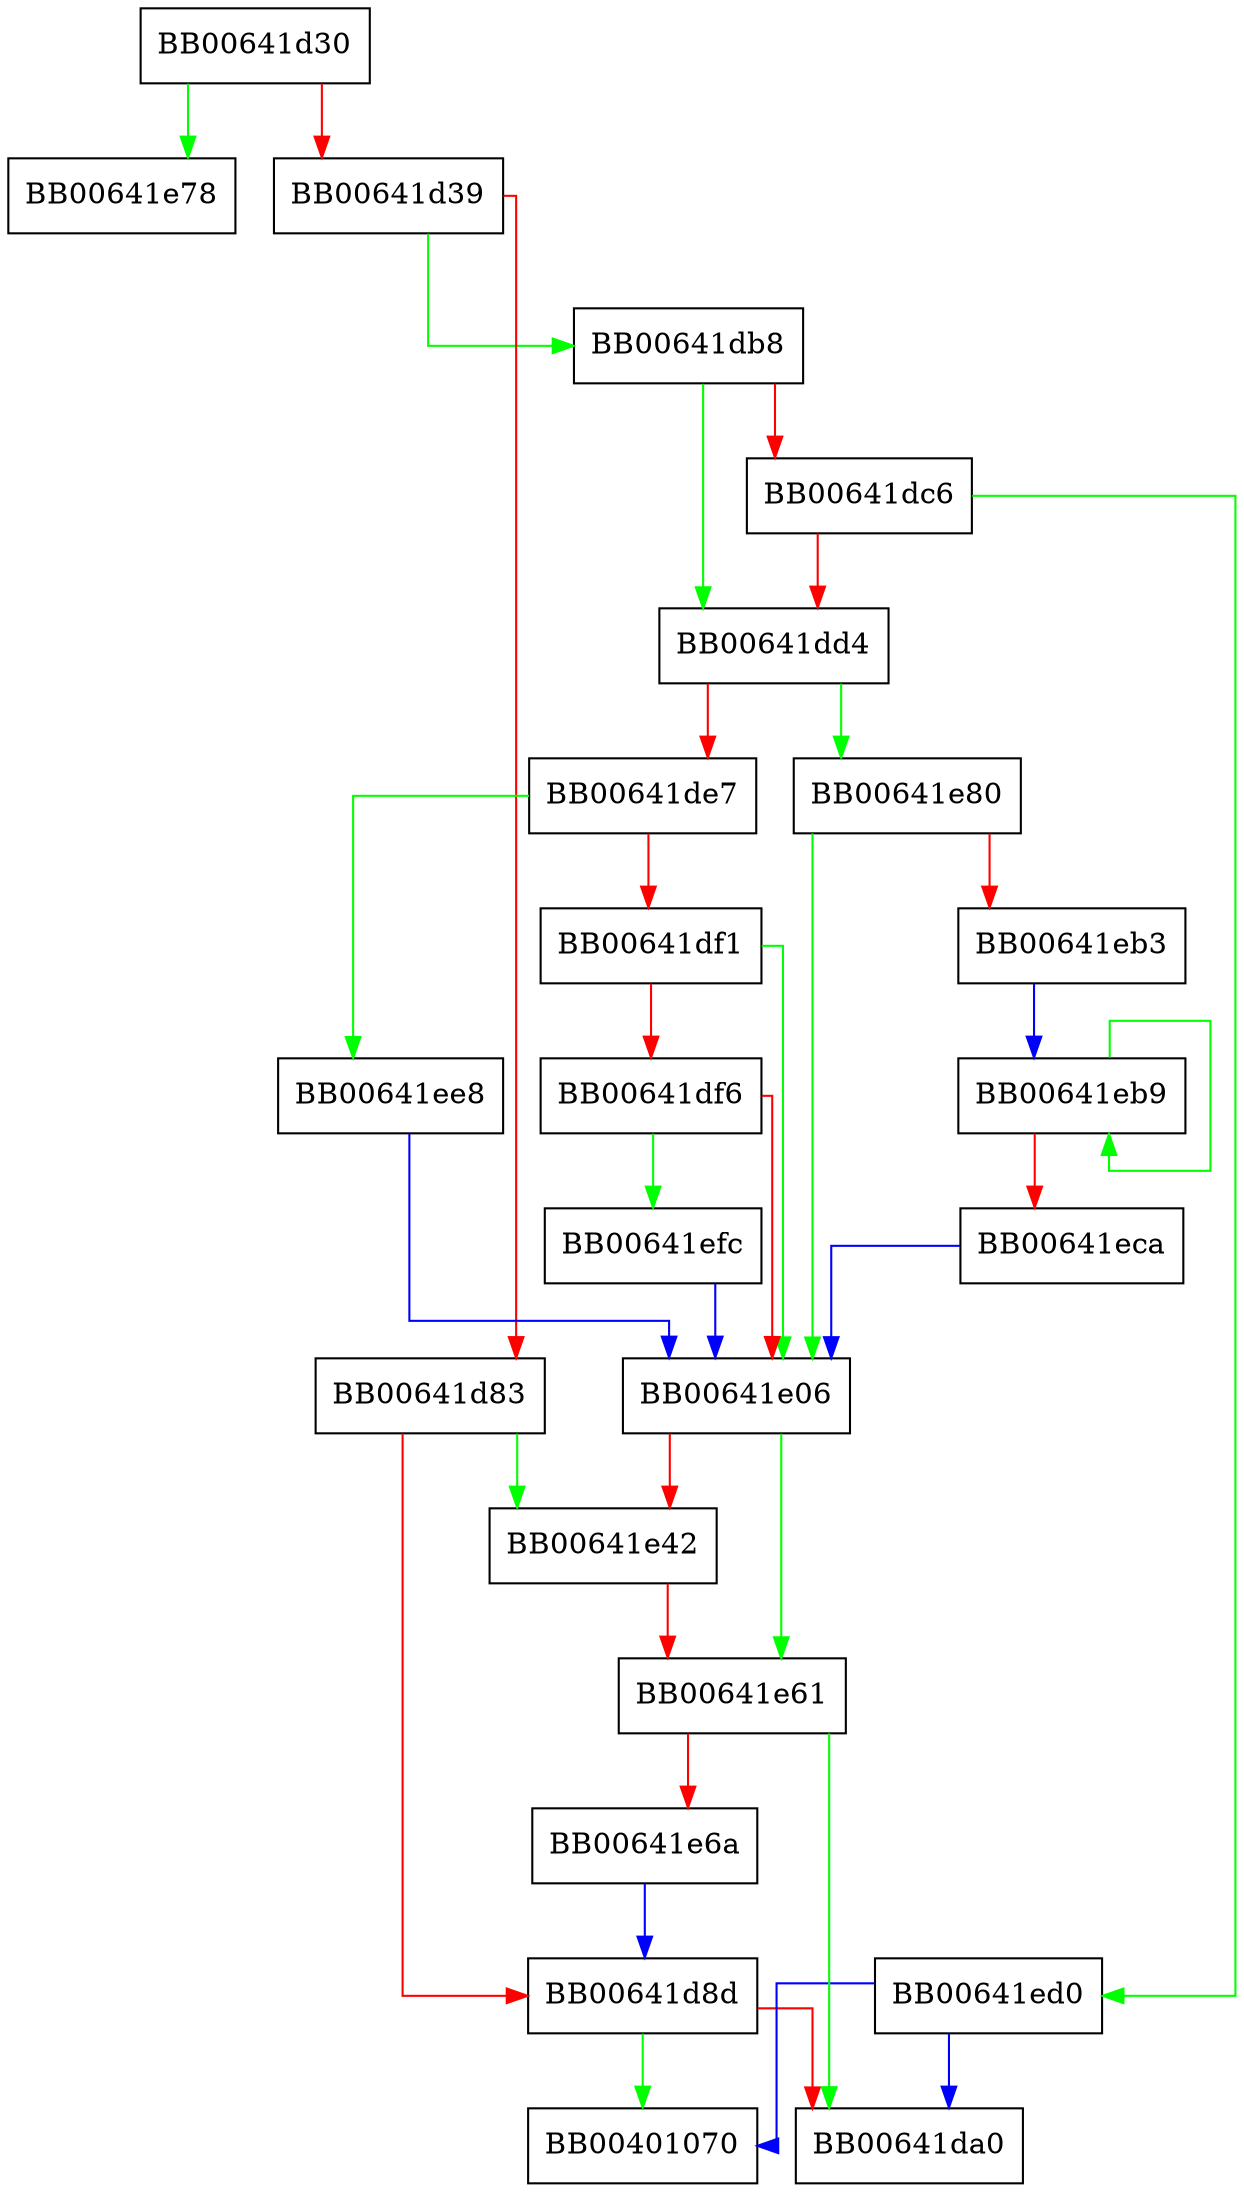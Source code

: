 digraph SHA224_Update {
  node [shape="box"];
  graph [splines=ortho];
  BB00641d30 -> BB00641e78 [color="green"];
  BB00641d30 -> BB00641d39 [color="red"];
  BB00641d39 -> BB00641db8 [color="green"];
  BB00641d39 -> BB00641d83 [color="red"];
  BB00641d83 -> BB00641e42 [color="green"];
  BB00641d83 -> BB00641d8d [color="red"];
  BB00641d8d -> BB00401070 [color="green"];
  BB00641d8d -> BB00641da0 [color="red"];
  BB00641db8 -> BB00641dd4 [color="green"];
  BB00641db8 -> BB00641dc6 [color="red"];
  BB00641dc6 -> BB00641ed0 [color="green"];
  BB00641dc6 -> BB00641dd4 [color="red"];
  BB00641dd4 -> BB00641e80 [color="green"];
  BB00641dd4 -> BB00641de7 [color="red"];
  BB00641de7 -> BB00641ee8 [color="green"];
  BB00641de7 -> BB00641df1 [color="red"];
  BB00641df1 -> BB00641e06 [color="green"];
  BB00641df1 -> BB00641df6 [color="red"];
  BB00641df6 -> BB00641efc [color="green"];
  BB00641df6 -> BB00641e06 [color="red"];
  BB00641e06 -> BB00641e61 [color="green"];
  BB00641e06 -> BB00641e42 [color="red"];
  BB00641e42 -> BB00641e61 [color="red"];
  BB00641e61 -> BB00641da0 [color="green"];
  BB00641e61 -> BB00641e6a [color="red"];
  BB00641e6a -> BB00641d8d [color="blue"];
  BB00641e80 -> BB00641e06 [color="green"];
  BB00641e80 -> BB00641eb3 [color="red"];
  BB00641eb3 -> BB00641eb9 [color="blue"];
  BB00641eb9 -> BB00641eb9 [color="green"];
  BB00641eb9 -> BB00641eca [color="red"];
  BB00641eca -> BB00641e06 [color="blue"];
  BB00641ed0 -> BB00401070 [color="blue"];
  BB00641ed0 -> BB00641da0 [color="blue"];
  BB00641ee8 -> BB00641e06 [color="blue"];
  BB00641efc -> BB00641e06 [color="blue"];
}
